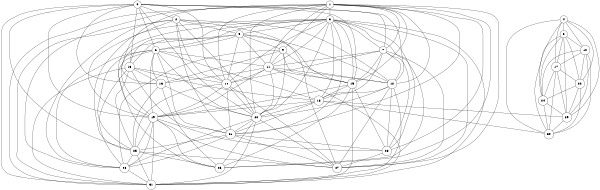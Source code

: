 graph { graph [size="4,4"]; node[shape=circle];
 0-- 2
 0-- 6
 0-- 7
 0--12
 0--13
 0--14
 0--15
 0--16
 0--19
 0--20
 0--25
 0--31
 1-- 3
 1-- 7
 1-- 9
 1--11
 1--12
 1--14
 1--15
 1--16
 1--20
 1--21
 1--23
 1--26
 1--27
 1--28
 1--31
 2-- 5
 2--12
 2--14
 2--19
 2--20
 2--21
 2--27
 2--28
 2--31
 3-- 5
 3-- 6
 3-- 7
 3--11
 3--13
 3--14
 3--15
 3--18
 3--19
 3--20
 3--21
 3--23
 3--25
 3--26
 3--27
 3--31
 4-- 8
 4--10
 4--17
 4--22
 4--24
 4--29
 4--30
 5-- 6
 5-- 9
 5--11
 5--12
 5--13
 5--14
 5--15
 5--19
 6--11
 6--16
 6--18
 6--19
 6--20
 6--21
 6--25
 6--26
 6--28
 7--11
 7--12
 7--14
 7--15
 7--18
 7--23
 7--27
 8--10
 8--17
 8--22
 8--24
 8--29
 8--30
 9--11
 9--12
 9--15
 9--16
 9--20
 9--28
10--17
10--22
10--24
10--29
10--30
11--12
11--14
11--15
11--16
11--19
11--20
11--31
12--18
12--20
12--23
12--27
12--31
13--14
13--16
13--18
13--21
13--25
13--28
13--31
14--19
14--20
14--21
14--25
14--27
15--18
15--19
15--23
15--26
15--31
16--20
16--25
16--26
17--22
17--24
17--29
17--30
18--19
18--20
18--21
18--29
18--30
19--23
19--25
19--26
19--27
19--28
19--31
20--21
20--26
20--27
20--28
20--31
21--23
21--25
21--27
21--28
22--24
22--29
22--30
23--27
24--29
24--30
25--26
25--27
25--28
25--31
28--31
29--30

}
